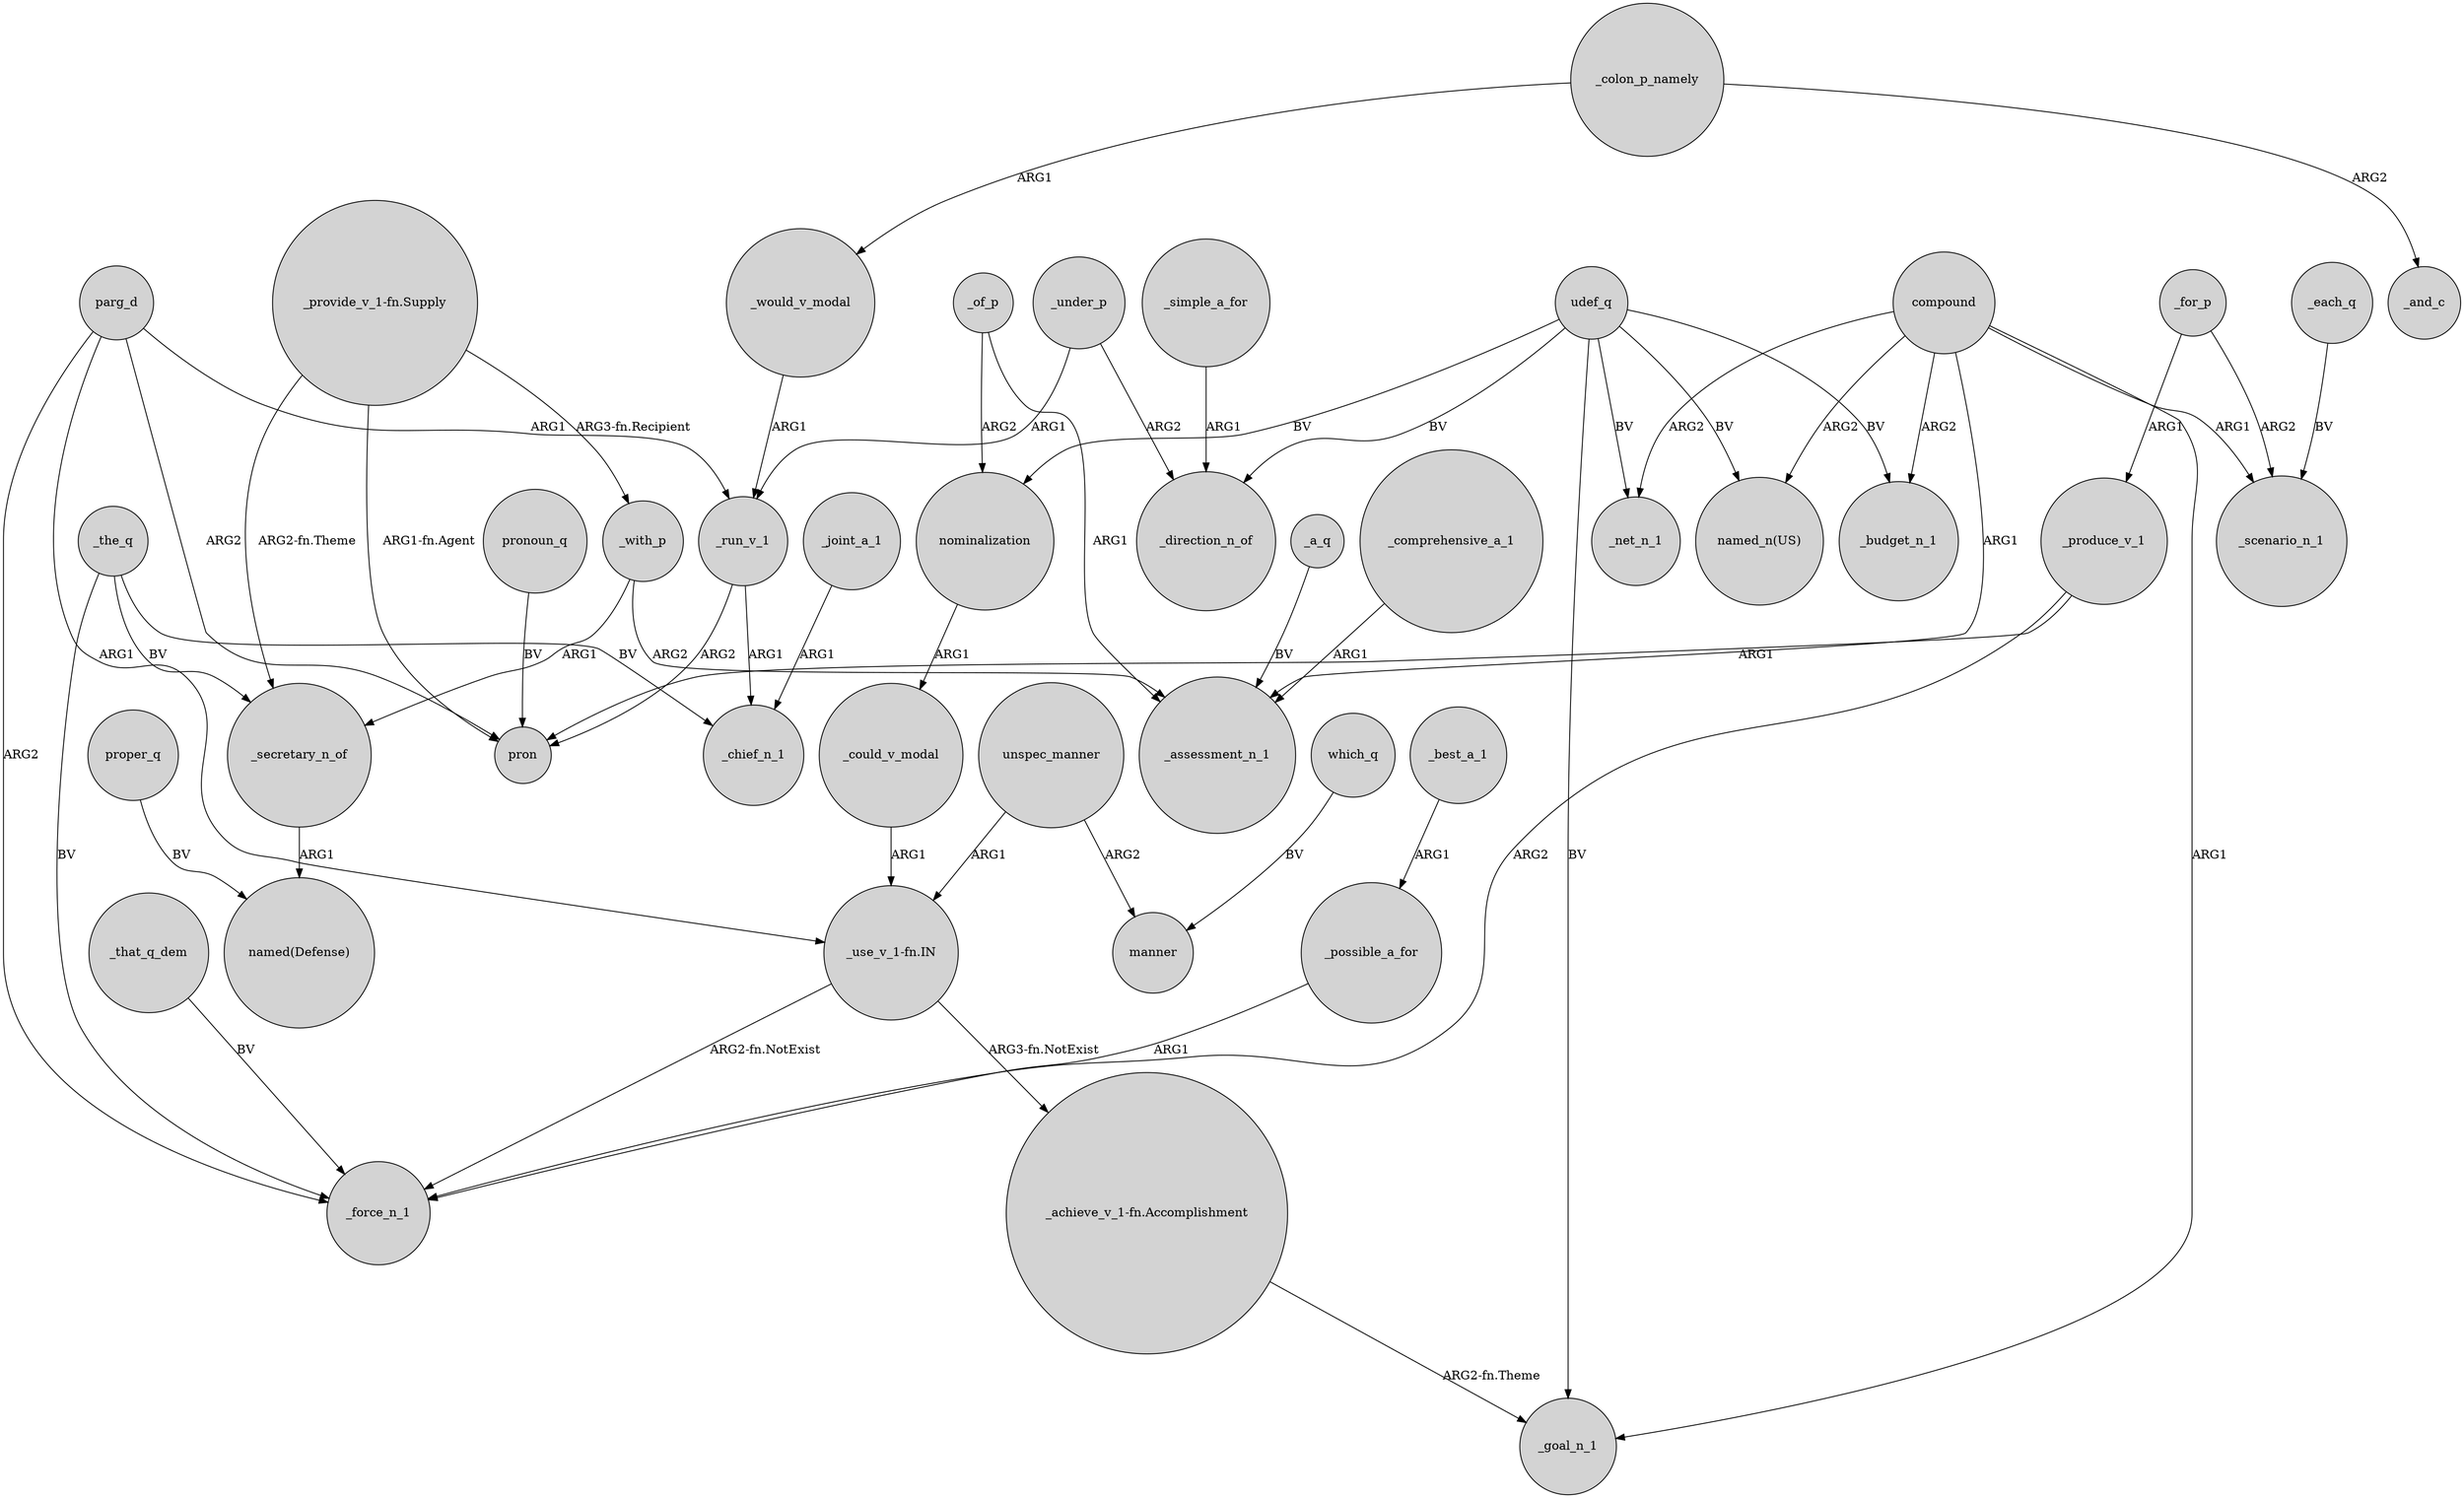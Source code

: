 digraph {
	node [shape=circle style=filled]
	"_provide_v_1-fn.Supply" -> pron [label="ARG1-fn.Agent"]
	_run_v_1 -> pron [label=ARG2]
	udef_q -> "named_n(US)" [label=BV]
	_a_q -> _assessment_n_1 [label=BV]
	_secretary_n_of -> "named(Defense)" [label=ARG1]
	_with_p -> _secretary_n_of [label=ARG1]
	_joint_a_1 -> _chief_n_1 [label=ARG1]
	udef_q -> _direction_n_of [label=BV]
	_could_v_modal -> "_use_v_1-fn.IN" [label=ARG1]
	_possible_a_for -> _force_n_1 [label=ARG1]
	compound -> _assessment_n_1 [label=ARG1]
	parg_d -> _run_v_1 [label=ARG1]
	_each_q -> _scenario_n_1 [label=BV]
	parg_d -> _force_n_1 [label=ARG2]
	_under_p -> _direction_n_of [label=ARG2]
	"_provide_v_1-fn.Supply" -> _with_p [label="ARG3-fn.Recipient"]
	which_q -> manner [label=BV]
	compound -> _budget_n_1 [label=ARG2]
	udef_q -> _goal_n_1 [label=BV]
	_would_v_modal -> _run_v_1 [label=ARG1]
	_the_q -> _secretary_n_of [label=BV]
	compound -> "named_n(US)" [label=ARG2]
	_colon_p_namely -> _and_c [label=ARG2]
	parg_d -> pron [label=ARG2]
	_the_q -> _chief_n_1 [label=BV]
	_produce_v_1 -> pron [label=ARG1]
	pronoun_q -> pron [label=BV]
	_with_p -> _assessment_n_1 [label=ARG2]
	_run_v_1 -> _chief_n_1 [label=ARG1]
	compound -> _net_n_1 [label=ARG2]
	parg_d -> "_use_v_1-fn.IN" [label=ARG1]
	_under_p -> _run_v_1 [label=ARG1]
	_of_p -> nominalization [label=ARG2]
	"_achieve_v_1-fn.Accomplishment" -> _goal_n_1 [label="ARG2-fn.Theme"]
	udef_q -> _budget_n_1 [label=BV]
	_for_p -> _produce_v_1 [label=ARG1]
	udef_q -> nominalization [label=BV]
	"_provide_v_1-fn.Supply" -> _secretary_n_of [label="ARG2-fn.Theme"]
	_best_a_1 -> _possible_a_for [label=ARG1]
	proper_q -> "named(Defense)" [label=BV]
	udef_q -> _net_n_1 [label=BV]
	nominalization -> _could_v_modal [label=ARG1]
	_comprehensive_a_1 -> _assessment_n_1 [label=ARG1]
	compound -> _goal_n_1 [label=ARG1]
	_produce_v_1 -> _force_n_1 [label=ARG2]
	_simple_a_for -> _direction_n_of [label=ARG1]
	_the_q -> _force_n_1 [label=BV]
	unspec_manner -> "_use_v_1-fn.IN" [label=ARG1]
	_that_q_dem -> _force_n_1 [label=BV]
	_for_p -> _scenario_n_1 [label=ARG2]
	compound -> _scenario_n_1 [label=ARG1]
	_of_p -> _assessment_n_1 [label=ARG1]
	"_use_v_1-fn.IN" -> _force_n_1 [label="ARG2-fn.NotExist"]
	unspec_manner -> manner [label=ARG2]
	"_use_v_1-fn.IN" -> "_achieve_v_1-fn.Accomplishment" [label="ARG3-fn.NotExist"]
	_colon_p_namely -> _would_v_modal [label=ARG1]
}
